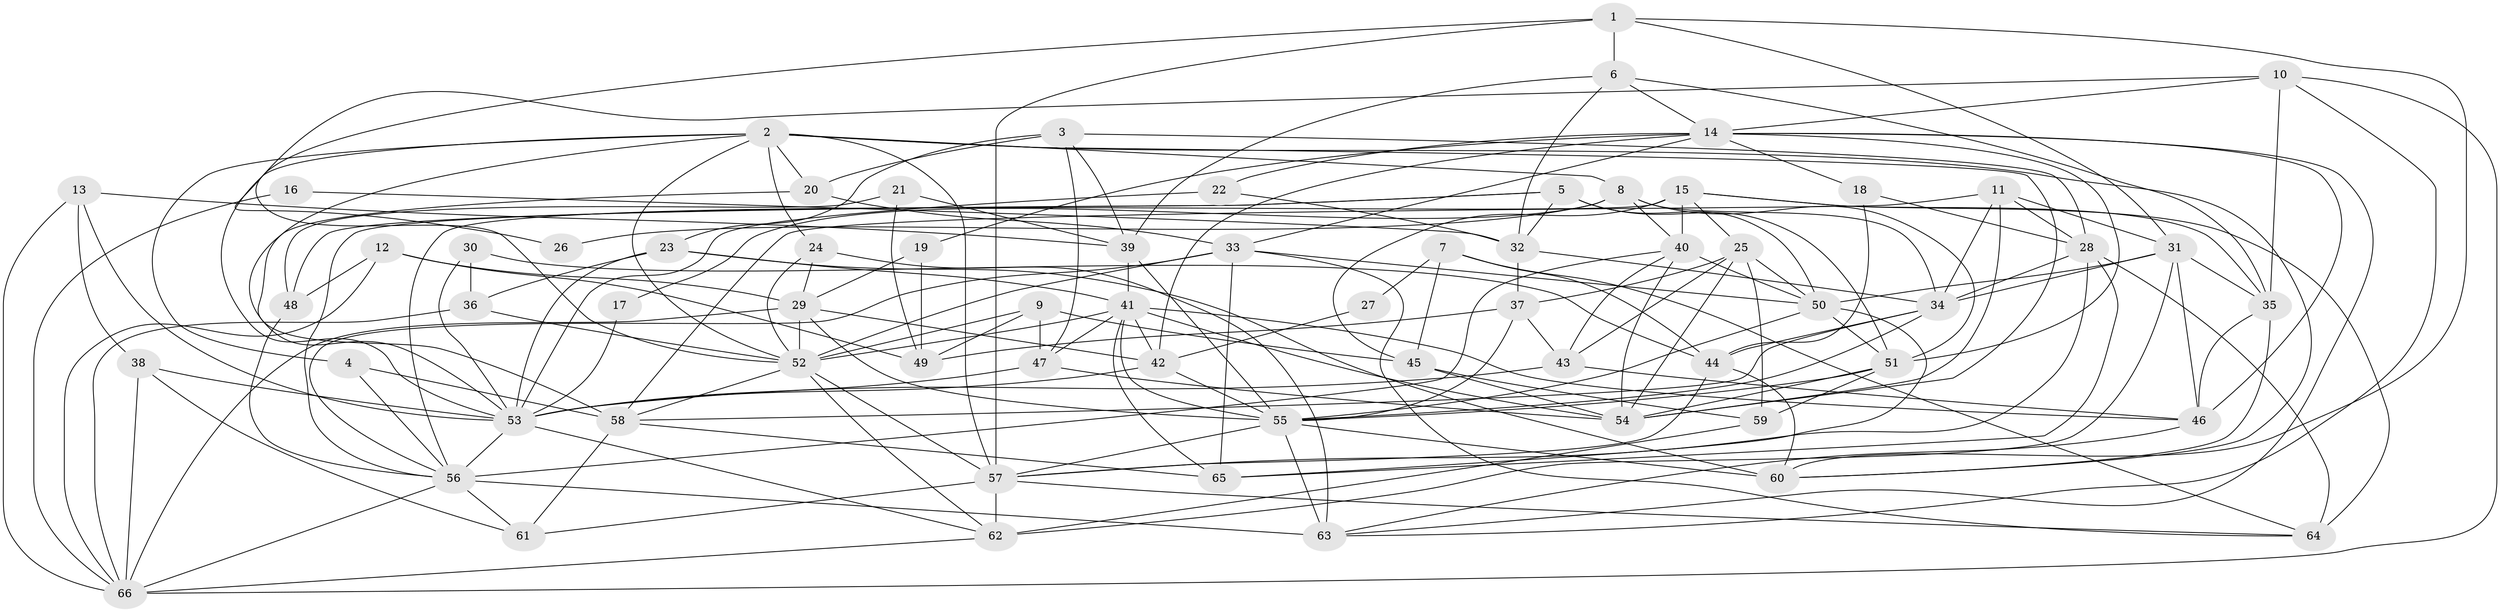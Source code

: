 // original degree distribution, {2: 0.09923664122137404, 6: 0.08396946564885496, 4: 0.3282442748091603, 3: 0.2824427480916031, 5: 0.16030534351145037, 7: 0.030534351145038167, 8: 0.015267175572519083}
// Generated by graph-tools (version 1.1) at 2025/46/03/06/25 01:46:56]
// undirected, 66 vertices, 188 edges
graph export_dot {
graph [start="1"]
  node [color=gray90,style=filled];
  1;
  2;
  3;
  4;
  5;
  6;
  7;
  8;
  9;
  10;
  11;
  12;
  13;
  14;
  15;
  16;
  17;
  18;
  19;
  20;
  21;
  22;
  23;
  24;
  25;
  26;
  27;
  28;
  29;
  30;
  31;
  32;
  33;
  34;
  35;
  36;
  37;
  38;
  39;
  40;
  41;
  42;
  43;
  44;
  45;
  46;
  47;
  48;
  49;
  50;
  51;
  52;
  53;
  54;
  55;
  56;
  57;
  58;
  59;
  60;
  61;
  62;
  63;
  64;
  65;
  66;
  1 -- 6 [weight=1.0];
  1 -- 26 [weight=1.0];
  1 -- 31 [weight=1.0];
  1 -- 57 [weight=1.0];
  1 -- 60 [weight=1.0];
  2 -- 4 [weight=1.0];
  2 -- 8 [weight=1.0];
  2 -- 20 [weight=1.0];
  2 -- 24 [weight=1.0];
  2 -- 52 [weight=1.0];
  2 -- 53 [weight=1.0];
  2 -- 54 [weight=1.0];
  2 -- 57 [weight=1.0];
  2 -- 58 [weight=2.0];
  2 -- 60 [weight=1.0];
  3 -- 20 [weight=1.0];
  3 -- 23 [weight=2.0];
  3 -- 28 [weight=1.0];
  3 -- 39 [weight=1.0];
  3 -- 47 [weight=1.0];
  4 -- 56 [weight=1.0];
  4 -- 58 [weight=1.0];
  5 -- 32 [weight=1.0];
  5 -- 48 [weight=1.0];
  5 -- 50 [weight=1.0];
  5 -- 51 [weight=1.0];
  5 -- 56 [weight=1.0];
  6 -- 14 [weight=1.0];
  6 -- 32 [weight=1.0];
  6 -- 35 [weight=1.0];
  6 -- 39 [weight=1.0];
  7 -- 27 [weight=1.0];
  7 -- 44 [weight=1.0];
  7 -- 45 [weight=2.0];
  7 -- 64 [weight=1.0];
  8 -- 17 [weight=1.0];
  8 -- 26 [weight=1.0];
  8 -- 34 [weight=1.0];
  8 -- 40 [weight=1.0];
  8 -- 51 [weight=1.0];
  9 -- 45 [weight=1.0];
  9 -- 47 [weight=1.0];
  9 -- 49 [weight=1.0];
  9 -- 52 [weight=1.0];
  10 -- 14 [weight=1.0];
  10 -- 35 [weight=1.0];
  10 -- 52 [weight=1.0];
  10 -- 63 [weight=1.0];
  10 -- 66 [weight=1.0];
  11 -- 28 [weight=1.0];
  11 -- 31 [weight=1.0];
  11 -- 34 [weight=1.0];
  11 -- 54 [weight=1.0];
  11 -- 58 [weight=1.0];
  12 -- 29 [weight=1.0];
  12 -- 48 [weight=1.0];
  12 -- 49 [weight=1.0];
  12 -- 66 [weight=1.0];
  13 -- 38 [weight=1.0];
  13 -- 39 [weight=1.0];
  13 -- 53 [weight=1.0];
  13 -- 66 [weight=1.0];
  14 -- 18 [weight=1.0];
  14 -- 19 [weight=1.0];
  14 -- 22 [weight=1.0];
  14 -- 33 [weight=1.0];
  14 -- 42 [weight=1.0];
  14 -- 46 [weight=1.0];
  14 -- 51 [weight=1.0];
  14 -- 63 [weight=1.0];
  15 -- 25 [weight=1.0];
  15 -- 35 [weight=1.0];
  15 -- 40 [weight=2.0];
  15 -- 45 [weight=1.0];
  15 -- 56 [weight=1.0];
  15 -- 64 [weight=1.0];
  16 -- 32 [weight=1.0];
  16 -- 66 [weight=1.0];
  17 -- 53 [weight=1.0];
  18 -- 28 [weight=1.0];
  18 -- 44 [weight=1.0];
  19 -- 29 [weight=1.0];
  19 -- 49 [weight=1.0];
  20 -- 33 [weight=1.0];
  20 -- 53 [weight=1.0];
  21 -- 39 [weight=1.0];
  21 -- 48 [weight=1.0];
  21 -- 49 [weight=1.0];
  22 -- 32 [weight=1.0];
  22 -- 53 [weight=1.0];
  23 -- 36 [weight=1.0];
  23 -- 41 [weight=1.0];
  23 -- 53 [weight=1.0];
  23 -- 60 [weight=2.0];
  24 -- 29 [weight=1.0];
  24 -- 52 [weight=1.0];
  24 -- 63 [weight=1.0];
  25 -- 37 [weight=1.0];
  25 -- 43 [weight=1.0];
  25 -- 50 [weight=1.0];
  25 -- 54 [weight=1.0];
  25 -- 59 [weight=1.0];
  27 -- 42 [weight=1.0];
  28 -- 34 [weight=1.0];
  28 -- 57 [weight=1.0];
  28 -- 64 [weight=1.0];
  28 -- 65 [weight=1.0];
  29 -- 42 [weight=1.0];
  29 -- 52 [weight=1.0];
  29 -- 55 [weight=1.0];
  29 -- 66 [weight=1.0];
  30 -- 36 [weight=1.0];
  30 -- 44 [weight=1.0];
  30 -- 53 [weight=1.0];
  31 -- 34 [weight=1.0];
  31 -- 35 [weight=1.0];
  31 -- 46 [weight=1.0];
  31 -- 50 [weight=1.0];
  31 -- 62 [weight=1.0];
  32 -- 34 [weight=1.0];
  32 -- 37 [weight=1.0];
  33 -- 50 [weight=1.0];
  33 -- 52 [weight=1.0];
  33 -- 56 [weight=1.0];
  33 -- 64 [weight=1.0];
  33 -- 65 [weight=1.0];
  34 -- 44 [weight=1.0];
  34 -- 55 [weight=1.0];
  34 -- 58 [weight=1.0];
  35 -- 46 [weight=1.0];
  35 -- 60 [weight=1.0];
  36 -- 52 [weight=1.0];
  36 -- 66 [weight=1.0];
  37 -- 43 [weight=1.0];
  37 -- 49 [weight=1.0];
  37 -- 55 [weight=1.0];
  38 -- 53 [weight=1.0];
  38 -- 61 [weight=1.0];
  38 -- 66 [weight=1.0];
  39 -- 41 [weight=1.0];
  39 -- 55 [weight=1.0];
  40 -- 43 [weight=1.0];
  40 -- 50 [weight=1.0];
  40 -- 54 [weight=1.0];
  40 -- 56 [weight=1.0];
  41 -- 42 [weight=1.0];
  41 -- 46 [weight=1.0];
  41 -- 47 [weight=1.0];
  41 -- 52 [weight=1.0];
  41 -- 54 [weight=1.0];
  41 -- 55 [weight=1.0];
  41 -- 65 [weight=1.0];
  42 -- 53 [weight=1.0];
  42 -- 55 [weight=1.0];
  43 -- 46 [weight=1.0];
  43 -- 53 [weight=1.0];
  44 -- 57 [weight=1.0];
  44 -- 60 [weight=1.0];
  45 -- 54 [weight=1.0];
  45 -- 59 [weight=1.0];
  46 -- 63 [weight=1.0];
  47 -- 53 [weight=1.0];
  47 -- 54 [weight=1.0];
  48 -- 56 [weight=1.0];
  50 -- 51 [weight=2.0];
  50 -- 55 [weight=1.0];
  50 -- 65 [weight=1.0];
  51 -- 54 [weight=1.0];
  51 -- 55 [weight=1.0];
  51 -- 59 [weight=1.0];
  52 -- 57 [weight=1.0];
  52 -- 58 [weight=1.0];
  52 -- 62 [weight=1.0];
  53 -- 56 [weight=1.0];
  53 -- 62 [weight=1.0];
  55 -- 57 [weight=1.0];
  55 -- 60 [weight=2.0];
  55 -- 63 [weight=1.0];
  56 -- 61 [weight=1.0];
  56 -- 63 [weight=2.0];
  56 -- 66 [weight=1.0];
  57 -- 61 [weight=1.0];
  57 -- 62 [weight=2.0];
  57 -- 64 [weight=1.0];
  58 -- 61 [weight=1.0];
  58 -- 65 [weight=1.0];
  59 -- 62 [weight=1.0];
  62 -- 66 [weight=1.0];
}
